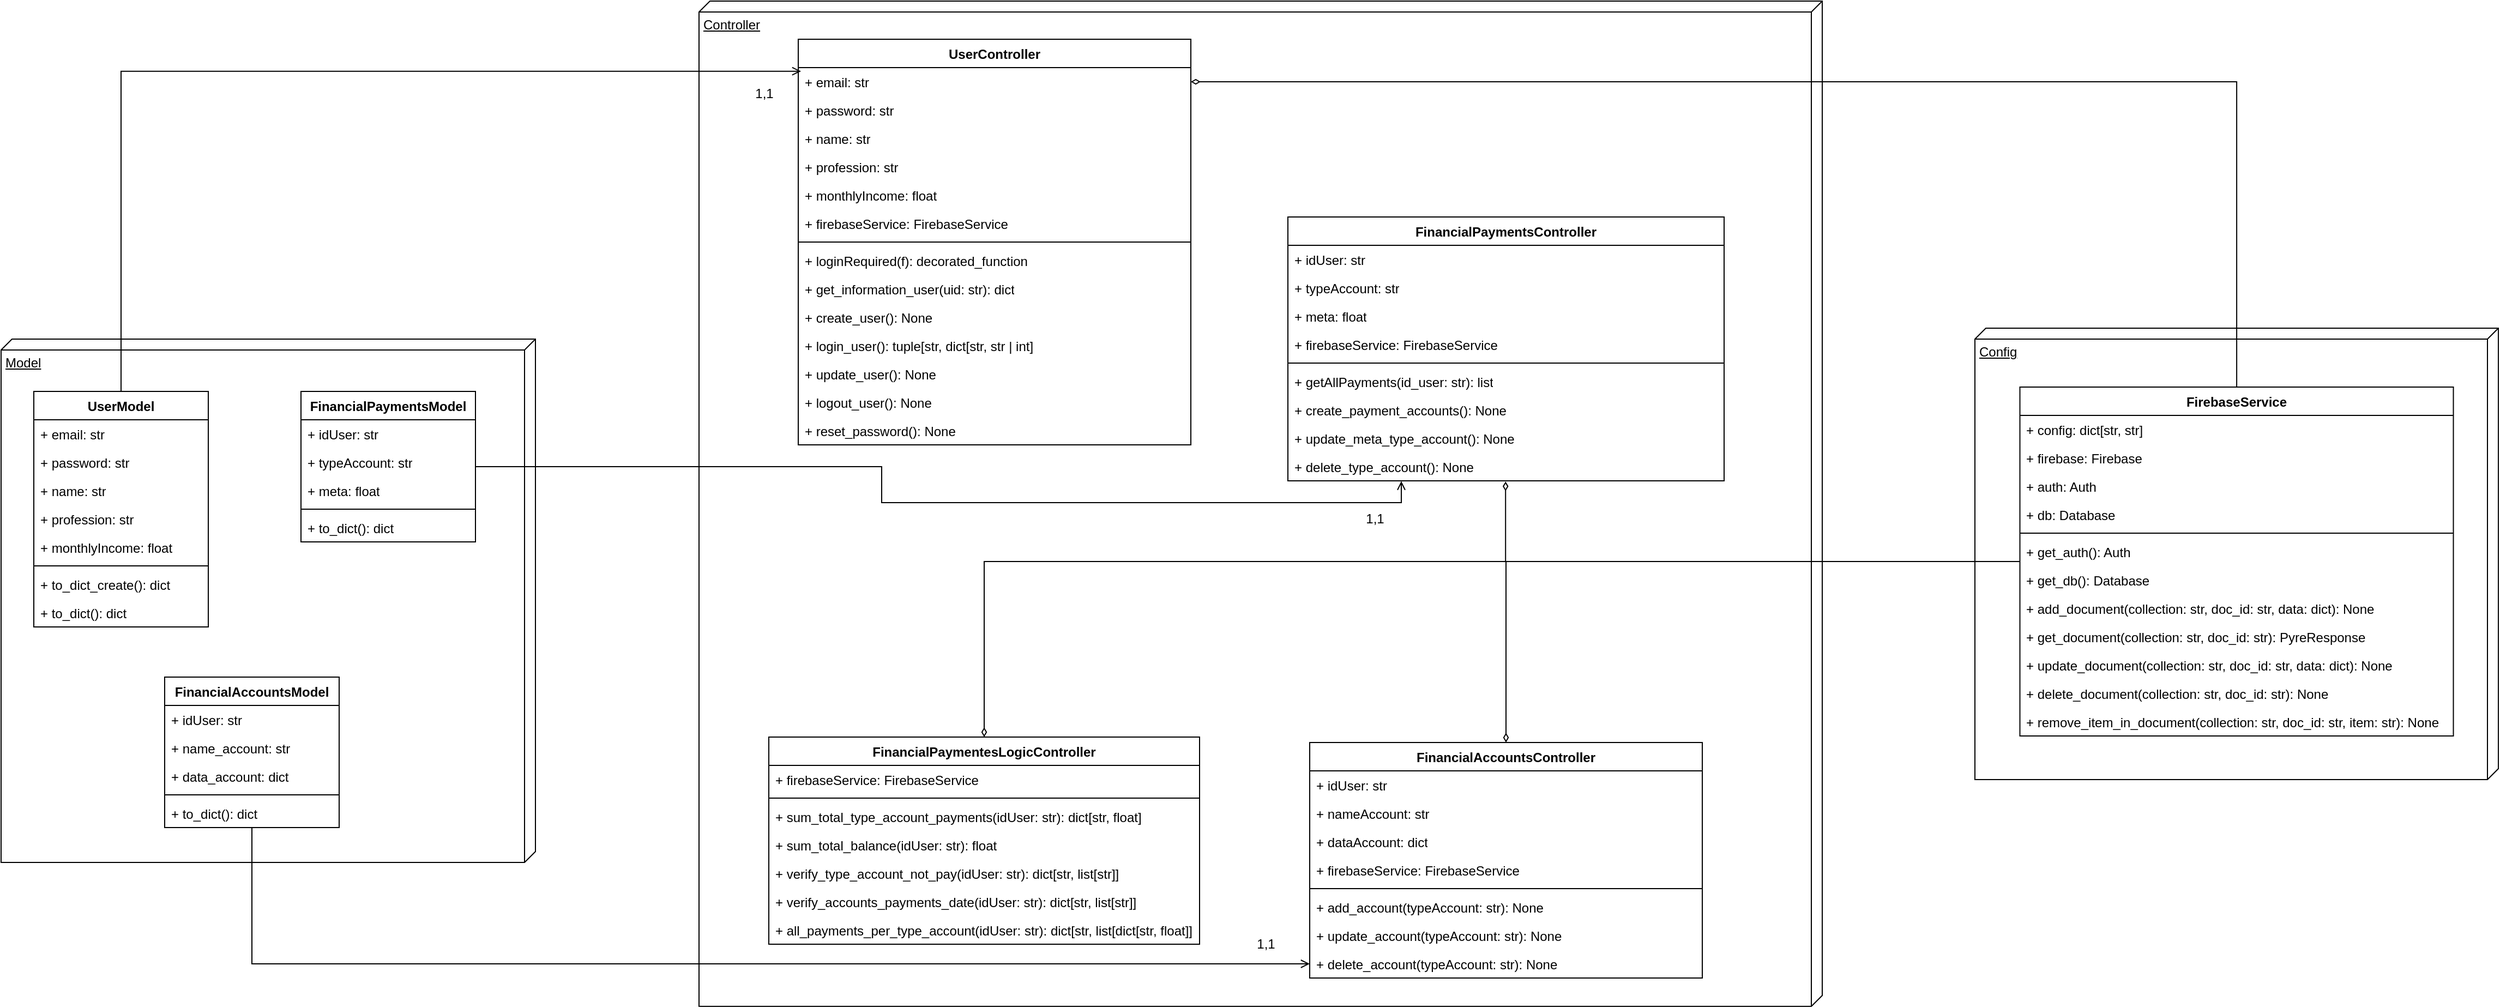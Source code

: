 <mxfile version="24.7.17">
  <diagram name="Page-1" id="G9oKpywROup8E18xyZtT">
    <mxGraphModel dx="1434" dy="844" grid="1" gridSize="10" guides="1" tooltips="1" connect="1" arrows="1" fold="1" page="1" pageScale="1" pageWidth="850" pageHeight="1100" math="0" shadow="0">
      <root>
        <mxCell id="0" />
        <mxCell id="1" parent="0" />
        <mxCell id="BkuPUITBIhkEGpFQvbkD-9" value="Model" style="verticalAlign=top;align=left;spacingTop=8;spacingLeft=2;spacingRight=12;shape=cube;size=10;direction=south;fontStyle=4;html=1;whiteSpace=wrap;" vertex="1" parent="1">
          <mxGeometry x="210" y="460" width="490" height="480" as="geometry" />
        </mxCell>
        <mxCell id="BkuPUITBIhkEGpFQvbkD-10" value="UserModel" style="swimlane;fontStyle=1;align=center;verticalAlign=top;childLayout=stackLayout;horizontal=1;startSize=26;horizontalStack=0;resizeParent=1;resizeParentMax=0;resizeLast=0;collapsible=1;marginBottom=0;whiteSpace=wrap;html=1;" vertex="1" parent="1">
          <mxGeometry x="240" y="508" width="160" height="216" as="geometry" />
        </mxCell>
        <mxCell id="BkuPUITBIhkEGpFQvbkD-11" value="+ email: str" style="text;strokeColor=none;fillColor=none;align=left;verticalAlign=top;spacingLeft=4;spacingRight=4;overflow=hidden;rotatable=0;points=[[0,0.5],[1,0.5]];portConstraint=eastwest;whiteSpace=wrap;html=1;" vertex="1" parent="BkuPUITBIhkEGpFQvbkD-10">
          <mxGeometry y="26" width="160" height="26" as="geometry" />
        </mxCell>
        <mxCell id="BkuPUITBIhkEGpFQvbkD-48" value="+ password: str" style="text;strokeColor=none;fillColor=none;align=left;verticalAlign=top;spacingLeft=4;spacingRight=4;overflow=hidden;rotatable=0;points=[[0,0.5],[1,0.5]];portConstraint=eastwest;whiteSpace=wrap;html=1;" vertex="1" parent="BkuPUITBIhkEGpFQvbkD-10">
          <mxGeometry y="52" width="160" height="26" as="geometry" />
        </mxCell>
        <mxCell id="BkuPUITBIhkEGpFQvbkD-49" value="+ name: str" style="text;strokeColor=none;fillColor=none;align=left;verticalAlign=top;spacingLeft=4;spacingRight=4;overflow=hidden;rotatable=0;points=[[0,0.5],[1,0.5]];portConstraint=eastwest;whiteSpace=wrap;html=1;" vertex="1" parent="BkuPUITBIhkEGpFQvbkD-10">
          <mxGeometry y="78" width="160" height="26" as="geometry" />
        </mxCell>
        <mxCell id="BkuPUITBIhkEGpFQvbkD-50" value="+ profession: str" style="text;strokeColor=none;fillColor=none;align=left;verticalAlign=top;spacingLeft=4;spacingRight=4;overflow=hidden;rotatable=0;points=[[0,0.5],[1,0.5]];portConstraint=eastwest;whiteSpace=wrap;html=1;" vertex="1" parent="BkuPUITBIhkEGpFQvbkD-10">
          <mxGeometry y="104" width="160" height="26" as="geometry" />
        </mxCell>
        <mxCell id="BkuPUITBIhkEGpFQvbkD-52" value="+ monthlyIncome: float" style="text;strokeColor=none;fillColor=none;align=left;verticalAlign=top;spacingLeft=4;spacingRight=4;overflow=hidden;rotatable=0;points=[[0,0.5],[1,0.5]];portConstraint=eastwest;whiteSpace=wrap;html=1;" vertex="1" parent="BkuPUITBIhkEGpFQvbkD-10">
          <mxGeometry y="130" width="160" height="26" as="geometry" />
        </mxCell>
        <mxCell id="BkuPUITBIhkEGpFQvbkD-12" value="" style="line;strokeWidth=1;fillColor=none;align=left;verticalAlign=middle;spacingTop=-1;spacingLeft=3;spacingRight=3;rotatable=0;labelPosition=right;points=[];portConstraint=eastwest;strokeColor=inherit;" vertex="1" parent="BkuPUITBIhkEGpFQvbkD-10">
          <mxGeometry y="156" width="160" height="8" as="geometry" />
        </mxCell>
        <mxCell id="BkuPUITBIhkEGpFQvbkD-13" value="+ to_dict_create(): dict" style="text;strokeColor=none;fillColor=none;align=left;verticalAlign=top;spacingLeft=4;spacingRight=4;overflow=hidden;rotatable=0;points=[[0,0.5],[1,0.5]];portConstraint=eastwest;whiteSpace=wrap;html=1;" vertex="1" parent="BkuPUITBIhkEGpFQvbkD-10">
          <mxGeometry y="164" width="160" height="26" as="geometry" />
        </mxCell>
        <mxCell id="BkuPUITBIhkEGpFQvbkD-54" value="+ to_dict(): dict" style="text;strokeColor=none;fillColor=none;align=left;verticalAlign=top;spacingLeft=4;spacingRight=4;overflow=hidden;rotatable=0;points=[[0,0.5],[1,0.5]];portConstraint=eastwest;whiteSpace=wrap;html=1;" vertex="1" parent="BkuPUITBIhkEGpFQvbkD-10">
          <mxGeometry y="190" width="160" height="26" as="geometry" />
        </mxCell>
        <mxCell id="BkuPUITBIhkEGpFQvbkD-14" value="FinancialPaymentsModel" style="swimlane;fontStyle=1;align=center;verticalAlign=top;childLayout=stackLayout;horizontal=1;startSize=26;horizontalStack=0;resizeParent=1;resizeParentMax=0;resizeLast=0;collapsible=1;marginBottom=0;whiteSpace=wrap;html=1;" vertex="1" parent="1">
          <mxGeometry x="485" y="508" width="160" height="138" as="geometry" />
        </mxCell>
        <mxCell id="BkuPUITBIhkEGpFQvbkD-15" value="+ idUser: str" style="text;strokeColor=none;fillColor=none;align=left;verticalAlign=top;spacingLeft=4;spacingRight=4;overflow=hidden;rotatable=0;points=[[0,0.5],[1,0.5]];portConstraint=eastwest;whiteSpace=wrap;html=1;" vertex="1" parent="BkuPUITBIhkEGpFQvbkD-14">
          <mxGeometry y="26" width="160" height="26" as="geometry" />
        </mxCell>
        <mxCell id="BkuPUITBIhkEGpFQvbkD-55" value="+ typeAccount: str" style="text;strokeColor=none;fillColor=none;align=left;verticalAlign=top;spacingLeft=4;spacingRight=4;overflow=hidden;rotatable=0;points=[[0,0.5],[1,0.5]];portConstraint=eastwest;whiteSpace=wrap;html=1;" vertex="1" parent="BkuPUITBIhkEGpFQvbkD-14">
          <mxGeometry y="52" width="160" height="26" as="geometry" />
        </mxCell>
        <mxCell id="BkuPUITBIhkEGpFQvbkD-56" value="+ meta: float" style="text;strokeColor=none;fillColor=none;align=left;verticalAlign=top;spacingLeft=4;spacingRight=4;overflow=hidden;rotatable=0;points=[[0,0.5],[1,0.5]];portConstraint=eastwest;whiteSpace=wrap;html=1;" vertex="1" parent="BkuPUITBIhkEGpFQvbkD-14">
          <mxGeometry y="78" width="160" height="26" as="geometry" />
        </mxCell>
        <mxCell id="BkuPUITBIhkEGpFQvbkD-16" value="" style="line;strokeWidth=1;fillColor=none;align=left;verticalAlign=middle;spacingTop=-1;spacingLeft=3;spacingRight=3;rotatable=0;labelPosition=right;points=[];portConstraint=eastwest;strokeColor=inherit;" vertex="1" parent="BkuPUITBIhkEGpFQvbkD-14">
          <mxGeometry y="104" width="160" height="8" as="geometry" />
        </mxCell>
        <mxCell id="BkuPUITBIhkEGpFQvbkD-17" value="+ to_dict(): dict" style="text;strokeColor=none;fillColor=none;align=left;verticalAlign=top;spacingLeft=4;spacingRight=4;overflow=hidden;rotatable=0;points=[[0,0.5],[1,0.5]];portConstraint=eastwest;whiteSpace=wrap;html=1;" vertex="1" parent="BkuPUITBIhkEGpFQvbkD-14">
          <mxGeometry y="112" width="160" height="26" as="geometry" />
        </mxCell>
        <mxCell id="BkuPUITBIhkEGpFQvbkD-18" value="FinancialAccountsModel" style="swimlane;fontStyle=1;align=center;verticalAlign=top;childLayout=stackLayout;horizontal=1;startSize=26;horizontalStack=0;resizeParent=1;resizeParentMax=0;resizeLast=0;collapsible=1;marginBottom=0;whiteSpace=wrap;html=1;" vertex="1" parent="1">
          <mxGeometry x="360" y="770" width="160" height="138" as="geometry" />
        </mxCell>
        <mxCell id="BkuPUITBIhkEGpFQvbkD-19" value="+ idUser: str" style="text;strokeColor=none;fillColor=none;align=left;verticalAlign=top;spacingLeft=4;spacingRight=4;overflow=hidden;rotatable=0;points=[[0,0.5],[1,0.5]];portConstraint=eastwest;whiteSpace=wrap;html=1;" vertex="1" parent="BkuPUITBIhkEGpFQvbkD-18">
          <mxGeometry y="26" width="160" height="26" as="geometry" />
        </mxCell>
        <mxCell id="BkuPUITBIhkEGpFQvbkD-57" value="+ name_account: str" style="text;strokeColor=none;fillColor=none;align=left;verticalAlign=top;spacingLeft=4;spacingRight=4;overflow=hidden;rotatable=0;points=[[0,0.5],[1,0.5]];portConstraint=eastwest;whiteSpace=wrap;html=1;" vertex="1" parent="BkuPUITBIhkEGpFQvbkD-18">
          <mxGeometry y="52" width="160" height="26" as="geometry" />
        </mxCell>
        <mxCell id="BkuPUITBIhkEGpFQvbkD-58" value="+ data_account: dict" style="text;strokeColor=none;fillColor=none;align=left;verticalAlign=top;spacingLeft=4;spacingRight=4;overflow=hidden;rotatable=0;points=[[0,0.5],[1,0.5]];portConstraint=eastwest;whiteSpace=wrap;html=1;" vertex="1" parent="BkuPUITBIhkEGpFQvbkD-18">
          <mxGeometry y="78" width="160" height="26" as="geometry" />
        </mxCell>
        <mxCell id="BkuPUITBIhkEGpFQvbkD-20" value="" style="line;strokeWidth=1;fillColor=none;align=left;verticalAlign=middle;spacingTop=-1;spacingLeft=3;spacingRight=3;rotatable=0;labelPosition=right;points=[];portConstraint=eastwest;strokeColor=inherit;" vertex="1" parent="BkuPUITBIhkEGpFQvbkD-18">
          <mxGeometry y="104" width="160" height="8" as="geometry" />
        </mxCell>
        <mxCell id="BkuPUITBIhkEGpFQvbkD-21" value="+ to_dict(): dict" style="text;strokeColor=none;fillColor=none;align=left;verticalAlign=top;spacingLeft=4;spacingRight=4;overflow=hidden;rotatable=0;points=[[0,0.5],[1,0.5]];portConstraint=eastwest;whiteSpace=wrap;html=1;" vertex="1" parent="BkuPUITBIhkEGpFQvbkD-18">
          <mxGeometry y="112" width="160" height="26" as="geometry" />
        </mxCell>
        <mxCell id="BkuPUITBIhkEGpFQvbkD-26" value="Config" style="verticalAlign=top;align=left;spacingTop=8;spacingLeft=2;spacingRight=12;shape=cube;size=10;direction=south;fontStyle=4;html=1;whiteSpace=wrap;" vertex="1" parent="1">
          <mxGeometry x="2020" y="450" width="480" height="414" as="geometry" />
        </mxCell>
        <mxCell id="BkuPUITBIhkEGpFQvbkD-27" value="FirebaseService" style="swimlane;fontStyle=1;align=center;verticalAlign=top;childLayout=stackLayout;horizontal=1;startSize=26;horizontalStack=0;resizeParent=1;resizeParentMax=0;resizeLast=0;collapsible=1;marginBottom=0;whiteSpace=wrap;html=1;" vertex="1" parent="1">
          <mxGeometry x="2061.25" y="504" width="397.5" height="320" as="geometry" />
        </mxCell>
        <mxCell id="BkuPUITBIhkEGpFQvbkD-28" value="+ config: dict[str, str]" style="text;strokeColor=none;fillColor=none;align=left;verticalAlign=top;spacingLeft=4;spacingRight=4;overflow=hidden;rotatable=0;points=[[0,0.5],[1,0.5]];portConstraint=eastwest;whiteSpace=wrap;html=1;" vertex="1" parent="BkuPUITBIhkEGpFQvbkD-27">
          <mxGeometry y="26" width="397.5" height="26" as="geometry" />
        </mxCell>
        <mxCell id="BkuPUITBIhkEGpFQvbkD-60" value="+ firebase: Firebase" style="text;strokeColor=none;fillColor=none;align=left;verticalAlign=top;spacingLeft=4;spacingRight=4;overflow=hidden;rotatable=0;points=[[0,0.5],[1,0.5]];portConstraint=eastwest;whiteSpace=wrap;html=1;" vertex="1" parent="BkuPUITBIhkEGpFQvbkD-27">
          <mxGeometry y="52" width="397.5" height="26" as="geometry" />
        </mxCell>
        <mxCell id="BkuPUITBIhkEGpFQvbkD-59" value="+ auth: Auth" style="text;strokeColor=none;fillColor=none;align=left;verticalAlign=top;spacingLeft=4;spacingRight=4;overflow=hidden;rotatable=0;points=[[0,0.5],[1,0.5]];portConstraint=eastwest;whiteSpace=wrap;html=1;" vertex="1" parent="BkuPUITBIhkEGpFQvbkD-27">
          <mxGeometry y="78" width="397.5" height="26" as="geometry" />
        </mxCell>
        <mxCell id="BkuPUITBIhkEGpFQvbkD-61" value="+ db: Database" style="text;strokeColor=none;fillColor=none;align=left;verticalAlign=top;spacingLeft=4;spacingRight=4;overflow=hidden;rotatable=0;points=[[0,0.5],[1,0.5]];portConstraint=eastwest;whiteSpace=wrap;html=1;" vertex="1" parent="BkuPUITBIhkEGpFQvbkD-27">
          <mxGeometry y="104" width="397.5" height="26" as="geometry" />
        </mxCell>
        <mxCell id="BkuPUITBIhkEGpFQvbkD-29" value="" style="line;strokeWidth=1;fillColor=none;align=left;verticalAlign=middle;spacingTop=-1;spacingLeft=3;spacingRight=3;rotatable=0;labelPosition=right;points=[];portConstraint=eastwest;strokeColor=inherit;" vertex="1" parent="BkuPUITBIhkEGpFQvbkD-27">
          <mxGeometry y="130" width="397.5" height="8" as="geometry" />
        </mxCell>
        <mxCell id="BkuPUITBIhkEGpFQvbkD-30" value="+ get_auth(): Auth" style="text;strokeColor=none;fillColor=none;align=left;verticalAlign=top;spacingLeft=4;spacingRight=4;overflow=hidden;rotatable=0;points=[[0,0.5],[1,0.5]];portConstraint=eastwest;whiteSpace=wrap;html=1;" vertex="1" parent="BkuPUITBIhkEGpFQvbkD-27">
          <mxGeometry y="138" width="397.5" height="26" as="geometry" />
        </mxCell>
        <mxCell id="BkuPUITBIhkEGpFQvbkD-62" value="+ get_db(): Database" style="text;strokeColor=none;fillColor=none;align=left;verticalAlign=top;spacingLeft=4;spacingRight=4;overflow=hidden;rotatable=0;points=[[0,0.5],[1,0.5]];portConstraint=eastwest;whiteSpace=wrap;html=1;" vertex="1" parent="BkuPUITBIhkEGpFQvbkD-27">
          <mxGeometry y="164" width="397.5" height="26" as="geometry" />
        </mxCell>
        <mxCell id="BkuPUITBIhkEGpFQvbkD-63" value="+ add_document(collection: str, doc_id: str, data: dict): None" style="text;strokeColor=none;fillColor=none;align=left;verticalAlign=top;spacingLeft=4;spacingRight=4;overflow=hidden;rotatable=0;points=[[0,0.5],[1,0.5]];portConstraint=eastwest;whiteSpace=wrap;html=1;" vertex="1" parent="BkuPUITBIhkEGpFQvbkD-27">
          <mxGeometry y="190" width="397.5" height="26" as="geometry" />
        </mxCell>
        <mxCell id="BkuPUITBIhkEGpFQvbkD-64" value="+ get_document(collection: str, doc_id: str): PyreResponse" style="text;strokeColor=none;fillColor=none;align=left;verticalAlign=top;spacingLeft=4;spacingRight=4;overflow=hidden;rotatable=0;points=[[0,0.5],[1,0.5]];portConstraint=eastwest;whiteSpace=wrap;html=1;" vertex="1" parent="BkuPUITBIhkEGpFQvbkD-27">
          <mxGeometry y="216" width="397.5" height="26" as="geometry" />
        </mxCell>
        <mxCell id="BkuPUITBIhkEGpFQvbkD-65" value="+ update_document(collection: str, doc_id: str, data: dict): None" style="text;strokeColor=none;fillColor=none;align=left;verticalAlign=top;spacingLeft=4;spacingRight=4;overflow=hidden;rotatable=0;points=[[0,0.5],[1,0.5]];portConstraint=eastwest;whiteSpace=wrap;html=1;" vertex="1" parent="BkuPUITBIhkEGpFQvbkD-27">
          <mxGeometry y="242" width="397.5" height="26" as="geometry" />
        </mxCell>
        <mxCell id="BkuPUITBIhkEGpFQvbkD-66" value="+ delete_document(collection: str, doc_id: str): None" style="text;strokeColor=none;fillColor=none;align=left;verticalAlign=top;spacingLeft=4;spacingRight=4;overflow=hidden;rotatable=0;points=[[0,0.5],[1,0.5]];portConstraint=eastwest;whiteSpace=wrap;html=1;" vertex="1" parent="BkuPUITBIhkEGpFQvbkD-27">
          <mxGeometry y="268" width="397.5" height="26" as="geometry" />
        </mxCell>
        <mxCell id="BkuPUITBIhkEGpFQvbkD-67" value="+ remove_item_in_document(collection: str, doc_id: str, item: str): None" style="text;strokeColor=none;fillColor=none;align=left;verticalAlign=top;spacingLeft=4;spacingRight=4;overflow=hidden;rotatable=0;points=[[0,0.5],[1,0.5]];portConstraint=eastwest;whiteSpace=wrap;html=1;" vertex="1" parent="BkuPUITBIhkEGpFQvbkD-27">
          <mxGeometry y="294" width="397.5" height="26" as="geometry" />
        </mxCell>
        <mxCell id="BkuPUITBIhkEGpFQvbkD-31" value="Controller" style="verticalAlign=top;align=left;spacingTop=8;spacingLeft=2;spacingRight=12;shape=cube;size=10;direction=south;fontStyle=4;html=1;whiteSpace=wrap;" vertex="1" parent="1">
          <mxGeometry x="850" y="150" width="1030" height="922" as="geometry" />
        </mxCell>
        <mxCell id="BkuPUITBIhkEGpFQvbkD-32" value="FinancialAccountsController" style="swimlane;fontStyle=1;align=center;verticalAlign=top;childLayout=stackLayout;horizontal=1;startSize=26;horizontalStack=0;resizeParent=1;resizeParentMax=0;resizeLast=0;collapsible=1;marginBottom=0;whiteSpace=wrap;html=1;" vertex="1" parent="1">
          <mxGeometry x="1410" y="830" width="360" height="216" as="geometry" />
        </mxCell>
        <mxCell id="BkuPUITBIhkEGpFQvbkD-33" value="+ idUser: str" style="text;strokeColor=none;fillColor=none;align=left;verticalAlign=top;spacingLeft=4;spacingRight=4;overflow=hidden;rotatable=0;points=[[0,0.5],[1,0.5]];portConstraint=eastwest;whiteSpace=wrap;html=1;" vertex="1" parent="BkuPUITBIhkEGpFQvbkD-32">
          <mxGeometry y="26" width="360" height="26" as="geometry" />
        </mxCell>
        <mxCell id="BkuPUITBIhkEGpFQvbkD-84" value="+ nameAccount: str" style="text;strokeColor=none;fillColor=none;align=left;verticalAlign=top;spacingLeft=4;spacingRight=4;overflow=hidden;rotatable=0;points=[[0,0.5],[1,0.5]];portConstraint=eastwest;whiteSpace=wrap;html=1;" vertex="1" parent="BkuPUITBIhkEGpFQvbkD-32">
          <mxGeometry y="52" width="360" height="26" as="geometry" />
        </mxCell>
        <mxCell id="BkuPUITBIhkEGpFQvbkD-83" value="+ dataAccount: dict" style="text;strokeColor=none;fillColor=none;align=left;verticalAlign=top;spacingLeft=4;spacingRight=4;overflow=hidden;rotatable=0;points=[[0,0.5],[1,0.5]];portConstraint=eastwest;whiteSpace=wrap;html=1;" vertex="1" parent="BkuPUITBIhkEGpFQvbkD-32">
          <mxGeometry y="78" width="360" height="26" as="geometry" />
        </mxCell>
        <mxCell id="BkuPUITBIhkEGpFQvbkD-87" value="+ firebaseService: FirebaseService" style="text;strokeColor=none;fillColor=none;align=left;verticalAlign=top;spacingLeft=4;spacingRight=4;overflow=hidden;rotatable=0;points=[[0,0.5],[1,0.5]];portConstraint=eastwest;whiteSpace=wrap;html=1;" vertex="1" parent="BkuPUITBIhkEGpFQvbkD-32">
          <mxGeometry y="104" width="360" height="26" as="geometry" />
        </mxCell>
        <mxCell id="BkuPUITBIhkEGpFQvbkD-34" value="" style="line;strokeWidth=1;fillColor=none;align=left;verticalAlign=middle;spacingTop=-1;spacingLeft=3;spacingRight=3;rotatable=0;labelPosition=right;points=[];portConstraint=eastwest;strokeColor=inherit;" vertex="1" parent="BkuPUITBIhkEGpFQvbkD-32">
          <mxGeometry y="130" width="360" height="8" as="geometry" />
        </mxCell>
        <mxCell id="BkuPUITBIhkEGpFQvbkD-35" value="+ add_account(typeAccount: str): None" style="text;strokeColor=none;fillColor=none;align=left;verticalAlign=top;spacingLeft=4;spacingRight=4;overflow=hidden;rotatable=0;points=[[0,0.5],[1,0.5]];portConstraint=eastwest;whiteSpace=wrap;html=1;" vertex="1" parent="BkuPUITBIhkEGpFQvbkD-32">
          <mxGeometry y="138" width="360" height="26" as="geometry" />
        </mxCell>
        <mxCell id="BkuPUITBIhkEGpFQvbkD-85" value="+ update_account(typeAccount: str): None" style="text;strokeColor=none;fillColor=none;align=left;verticalAlign=top;spacingLeft=4;spacingRight=4;overflow=hidden;rotatable=0;points=[[0,0.5],[1,0.5]];portConstraint=eastwest;whiteSpace=wrap;html=1;" vertex="1" parent="BkuPUITBIhkEGpFQvbkD-32">
          <mxGeometry y="164" width="360" height="26" as="geometry" />
        </mxCell>
        <mxCell id="BkuPUITBIhkEGpFQvbkD-86" value="+ delete_account(typeAccount: str): None" style="text;strokeColor=none;fillColor=none;align=left;verticalAlign=top;spacingLeft=4;spacingRight=4;overflow=hidden;rotatable=0;points=[[0,0.5],[1,0.5]];portConstraint=eastwest;whiteSpace=wrap;html=1;" vertex="1" parent="BkuPUITBIhkEGpFQvbkD-32">
          <mxGeometry y="190" width="360" height="26" as="geometry" />
        </mxCell>
        <mxCell id="BkuPUITBIhkEGpFQvbkD-36" value="UserController" style="swimlane;fontStyle=1;align=center;verticalAlign=top;childLayout=stackLayout;horizontal=1;startSize=26;horizontalStack=0;resizeParent=1;resizeParentMax=0;resizeLast=0;collapsible=1;marginBottom=0;whiteSpace=wrap;html=1;" vertex="1" parent="1">
          <mxGeometry x="941" y="185" width="360" height="372" as="geometry" />
        </mxCell>
        <mxCell id="BkuPUITBIhkEGpFQvbkD-37" value="+ email: str" style="text;strokeColor=none;fillColor=none;align=left;verticalAlign=top;spacingLeft=4;spacingRight=4;overflow=hidden;rotatable=0;points=[[0,0.5],[1,0.5]];portConstraint=eastwest;whiteSpace=wrap;html=1;" vertex="1" parent="BkuPUITBIhkEGpFQvbkD-36">
          <mxGeometry y="26" width="360" height="26" as="geometry" />
        </mxCell>
        <mxCell id="BkuPUITBIhkEGpFQvbkD-68" value="+ password: str" style="text;strokeColor=none;fillColor=none;align=left;verticalAlign=top;spacingLeft=4;spacingRight=4;overflow=hidden;rotatable=0;points=[[0,0.5],[1,0.5]];portConstraint=eastwest;whiteSpace=wrap;html=1;" vertex="1" parent="BkuPUITBIhkEGpFQvbkD-36">
          <mxGeometry y="52" width="360" height="26" as="geometry" />
        </mxCell>
        <mxCell id="BkuPUITBIhkEGpFQvbkD-69" value="+ name: str" style="text;strokeColor=none;fillColor=none;align=left;verticalAlign=top;spacingLeft=4;spacingRight=4;overflow=hidden;rotatable=0;points=[[0,0.5],[1,0.5]];portConstraint=eastwest;whiteSpace=wrap;html=1;" vertex="1" parent="BkuPUITBIhkEGpFQvbkD-36">
          <mxGeometry y="78" width="360" height="26" as="geometry" />
        </mxCell>
        <mxCell id="BkuPUITBIhkEGpFQvbkD-70" value="+ profession: str" style="text;strokeColor=none;fillColor=none;align=left;verticalAlign=top;spacingLeft=4;spacingRight=4;overflow=hidden;rotatable=0;points=[[0,0.5],[1,0.5]];portConstraint=eastwest;whiteSpace=wrap;html=1;" vertex="1" parent="BkuPUITBIhkEGpFQvbkD-36">
          <mxGeometry y="104" width="360" height="26" as="geometry" />
        </mxCell>
        <mxCell id="BkuPUITBIhkEGpFQvbkD-71" value="+ monthlyIncome: float" style="text;strokeColor=none;fillColor=none;align=left;verticalAlign=top;spacingLeft=4;spacingRight=4;overflow=hidden;rotatable=0;points=[[0,0.5],[1,0.5]];portConstraint=eastwest;whiteSpace=wrap;html=1;" vertex="1" parent="BkuPUITBIhkEGpFQvbkD-36">
          <mxGeometry y="130" width="360" height="26" as="geometry" />
        </mxCell>
        <mxCell id="BkuPUITBIhkEGpFQvbkD-88" value="+ firebaseService: FirebaseService" style="text;strokeColor=none;fillColor=none;align=left;verticalAlign=top;spacingLeft=4;spacingRight=4;overflow=hidden;rotatable=0;points=[[0,0.5],[1,0.5]];portConstraint=eastwest;whiteSpace=wrap;html=1;" vertex="1" parent="BkuPUITBIhkEGpFQvbkD-36">
          <mxGeometry y="156" width="360" height="26" as="geometry" />
        </mxCell>
        <mxCell id="BkuPUITBIhkEGpFQvbkD-38" value="" style="line;strokeWidth=1;fillColor=none;align=left;verticalAlign=middle;spacingTop=-1;spacingLeft=3;spacingRight=3;rotatable=0;labelPosition=right;points=[];portConstraint=eastwest;strokeColor=inherit;" vertex="1" parent="BkuPUITBIhkEGpFQvbkD-36">
          <mxGeometry y="182" width="360" height="8" as="geometry" />
        </mxCell>
        <mxCell id="BkuPUITBIhkEGpFQvbkD-39" value="+ loginRequired(f): decorated_function" style="text;strokeColor=none;fillColor=none;align=left;verticalAlign=top;spacingLeft=4;spacingRight=4;overflow=hidden;rotatable=0;points=[[0,0.5],[1,0.5]];portConstraint=eastwest;whiteSpace=wrap;html=1;" vertex="1" parent="BkuPUITBIhkEGpFQvbkD-36">
          <mxGeometry y="190" width="360" height="26" as="geometry" />
        </mxCell>
        <mxCell id="BkuPUITBIhkEGpFQvbkD-72" value="+ get_information_user(uid: str): dict" style="text;strokeColor=none;fillColor=none;align=left;verticalAlign=top;spacingLeft=4;spacingRight=4;overflow=hidden;rotatable=0;points=[[0,0.5],[1,0.5]];portConstraint=eastwest;whiteSpace=wrap;html=1;" vertex="1" parent="BkuPUITBIhkEGpFQvbkD-36">
          <mxGeometry y="216" width="360" height="26" as="geometry" />
        </mxCell>
        <mxCell id="BkuPUITBIhkEGpFQvbkD-73" value="+ create_user(): None" style="text;strokeColor=none;fillColor=none;align=left;verticalAlign=top;spacingLeft=4;spacingRight=4;overflow=hidden;rotatable=0;points=[[0,0.5],[1,0.5]];portConstraint=eastwest;whiteSpace=wrap;html=1;" vertex="1" parent="BkuPUITBIhkEGpFQvbkD-36">
          <mxGeometry y="242" width="360" height="26" as="geometry" />
        </mxCell>
        <mxCell id="BkuPUITBIhkEGpFQvbkD-74" value="+ login_user(): tuple[str, dict[str, str | int]" style="text;strokeColor=none;fillColor=none;align=left;verticalAlign=top;spacingLeft=4;spacingRight=4;overflow=hidden;rotatable=0;points=[[0,0.5],[1,0.5]];portConstraint=eastwest;whiteSpace=wrap;html=1;" vertex="1" parent="BkuPUITBIhkEGpFQvbkD-36">
          <mxGeometry y="268" width="360" height="26" as="geometry" />
        </mxCell>
        <mxCell id="BkuPUITBIhkEGpFQvbkD-75" value="+ update_user(): None" style="text;strokeColor=none;fillColor=none;align=left;verticalAlign=top;spacingLeft=4;spacingRight=4;overflow=hidden;rotatable=0;points=[[0,0.5],[1,0.5]];portConstraint=eastwest;whiteSpace=wrap;html=1;" vertex="1" parent="BkuPUITBIhkEGpFQvbkD-36">
          <mxGeometry y="294" width="360" height="26" as="geometry" />
        </mxCell>
        <mxCell id="BkuPUITBIhkEGpFQvbkD-76" value="+ logout_user(): None" style="text;strokeColor=none;fillColor=none;align=left;verticalAlign=top;spacingLeft=4;spacingRight=4;overflow=hidden;rotatable=0;points=[[0,0.5],[1,0.5]];portConstraint=eastwest;whiteSpace=wrap;html=1;" vertex="1" parent="BkuPUITBIhkEGpFQvbkD-36">
          <mxGeometry y="320" width="360" height="26" as="geometry" />
        </mxCell>
        <mxCell id="BkuPUITBIhkEGpFQvbkD-77" value="+ reset_password(): None" style="text;strokeColor=none;fillColor=none;align=left;verticalAlign=top;spacingLeft=4;spacingRight=4;overflow=hidden;rotatable=0;points=[[0,0.5],[1,0.5]];portConstraint=eastwest;whiteSpace=wrap;html=1;" vertex="1" parent="BkuPUITBIhkEGpFQvbkD-36">
          <mxGeometry y="346" width="360" height="26" as="geometry" />
        </mxCell>
        <mxCell id="BkuPUITBIhkEGpFQvbkD-40" value="FinancialPaymentsController" style="swimlane;fontStyle=1;align=center;verticalAlign=top;childLayout=stackLayout;horizontal=1;startSize=26;horizontalStack=0;resizeParent=1;resizeParentMax=0;resizeLast=0;collapsible=1;marginBottom=0;whiteSpace=wrap;html=1;" vertex="1" parent="1">
          <mxGeometry x="1390" y="348" width="400" height="242" as="geometry" />
        </mxCell>
        <mxCell id="BkuPUITBIhkEGpFQvbkD-78" value="+ idUser: str" style="text;strokeColor=none;fillColor=none;align=left;verticalAlign=top;spacingLeft=4;spacingRight=4;overflow=hidden;rotatable=0;points=[[0,0.5],[1,0.5]];portConstraint=eastwest;whiteSpace=wrap;html=1;" vertex="1" parent="BkuPUITBIhkEGpFQvbkD-40">
          <mxGeometry y="26" width="400" height="26" as="geometry" />
        </mxCell>
        <mxCell id="BkuPUITBIhkEGpFQvbkD-41" value="+ typeAccount: str" style="text;strokeColor=none;fillColor=none;align=left;verticalAlign=top;spacingLeft=4;spacingRight=4;overflow=hidden;rotatable=0;points=[[0,0.5],[1,0.5]];portConstraint=eastwest;whiteSpace=wrap;html=1;" vertex="1" parent="BkuPUITBIhkEGpFQvbkD-40">
          <mxGeometry y="52" width="400" height="26" as="geometry" />
        </mxCell>
        <mxCell id="BkuPUITBIhkEGpFQvbkD-79" value="+ meta: float" style="text;strokeColor=none;fillColor=none;align=left;verticalAlign=top;spacingLeft=4;spacingRight=4;overflow=hidden;rotatable=0;points=[[0,0.5],[1,0.5]];portConstraint=eastwest;whiteSpace=wrap;html=1;" vertex="1" parent="BkuPUITBIhkEGpFQvbkD-40">
          <mxGeometry y="78" width="400" height="26" as="geometry" />
        </mxCell>
        <mxCell id="BkuPUITBIhkEGpFQvbkD-89" value="+ firebaseService: FirebaseService" style="text;strokeColor=none;fillColor=none;align=left;verticalAlign=top;spacingLeft=4;spacingRight=4;overflow=hidden;rotatable=0;points=[[0,0.5],[1,0.5]];portConstraint=eastwest;whiteSpace=wrap;html=1;" vertex="1" parent="BkuPUITBIhkEGpFQvbkD-40">
          <mxGeometry y="104" width="400" height="26" as="geometry" />
        </mxCell>
        <mxCell id="BkuPUITBIhkEGpFQvbkD-42" value="" style="line;strokeWidth=1;fillColor=none;align=left;verticalAlign=middle;spacingTop=-1;spacingLeft=3;spacingRight=3;rotatable=0;labelPosition=right;points=[];portConstraint=eastwest;strokeColor=inherit;" vertex="1" parent="BkuPUITBIhkEGpFQvbkD-40">
          <mxGeometry y="130" width="400" height="8" as="geometry" />
        </mxCell>
        <mxCell id="BkuPUITBIhkEGpFQvbkD-43" value="+ getAllPayments(id_user: str): list" style="text;strokeColor=none;fillColor=none;align=left;verticalAlign=top;spacingLeft=4;spacingRight=4;overflow=hidden;rotatable=0;points=[[0,0.5],[1,0.5]];portConstraint=eastwest;whiteSpace=wrap;html=1;" vertex="1" parent="BkuPUITBIhkEGpFQvbkD-40">
          <mxGeometry y="138" width="400" height="26" as="geometry" />
        </mxCell>
        <mxCell id="BkuPUITBIhkEGpFQvbkD-80" value="+ create_payment_accounts(): None" style="text;strokeColor=none;fillColor=none;align=left;verticalAlign=top;spacingLeft=4;spacingRight=4;overflow=hidden;rotatable=0;points=[[0,0.5],[1,0.5]];portConstraint=eastwest;whiteSpace=wrap;html=1;" vertex="1" parent="BkuPUITBIhkEGpFQvbkD-40">
          <mxGeometry y="164" width="400" height="26" as="geometry" />
        </mxCell>
        <mxCell id="BkuPUITBIhkEGpFQvbkD-81" value="+ update_meta_type_account(): None" style="text;strokeColor=none;fillColor=none;align=left;verticalAlign=top;spacingLeft=4;spacingRight=4;overflow=hidden;rotatable=0;points=[[0,0.5],[1,0.5]];portConstraint=eastwest;whiteSpace=wrap;html=1;" vertex="1" parent="BkuPUITBIhkEGpFQvbkD-40">
          <mxGeometry y="190" width="400" height="26" as="geometry" />
        </mxCell>
        <mxCell id="BkuPUITBIhkEGpFQvbkD-82" value="+ delete_type_account(): None" style="text;strokeColor=none;fillColor=none;align=left;verticalAlign=top;spacingLeft=4;spacingRight=4;overflow=hidden;rotatable=0;points=[[0,0.5],[1,0.5]];portConstraint=eastwest;whiteSpace=wrap;html=1;" vertex="1" parent="BkuPUITBIhkEGpFQvbkD-40">
          <mxGeometry y="216" width="400" height="26" as="geometry" />
        </mxCell>
        <mxCell id="BkuPUITBIhkEGpFQvbkD-44" value="FinancialPaymentesLogicController" style="swimlane;fontStyle=1;align=center;verticalAlign=top;childLayout=stackLayout;horizontal=1;startSize=26;horizontalStack=0;resizeParent=1;resizeParentMax=0;resizeLast=0;collapsible=1;marginBottom=0;whiteSpace=wrap;html=1;" vertex="1" parent="1">
          <mxGeometry x="914" y="825" width="395" height="190" as="geometry" />
        </mxCell>
        <mxCell id="BkuPUITBIhkEGpFQvbkD-45" value="+ firebaseService: FirebaseService" style="text;strokeColor=none;fillColor=none;align=left;verticalAlign=top;spacingLeft=4;spacingRight=4;overflow=hidden;rotatable=0;points=[[0,0.5],[1,0.5]];portConstraint=eastwest;whiteSpace=wrap;html=1;" vertex="1" parent="BkuPUITBIhkEGpFQvbkD-44">
          <mxGeometry y="26" width="395" height="26" as="geometry" />
        </mxCell>
        <mxCell id="BkuPUITBIhkEGpFQvbkD-46" value="" style="line;strokeWidth=1;fillColor=none;align=left;verticalAlign=middle;spacingTop=-1;spacingLeft=3;spacingRight=3;rotatable=0;labelPosition=right;points=[];portConstraint=eastwest;strokeColor=inherit;" vertex="1" parent="BkuPUITBIhkEGpFQvbkD-44">
          <mxGeometry y="52" width="395" height="8" as="geometry" />
        </mxCell>
        <mxCell id="BkuPUITBIhkEGpFQvbkD-47" value="+ sum_total_type_account_payments(idUser: str): dict[str, float]" style="text;strokeColor=none;fillColor=none;align=left;verticalAlign=top;spacingLeft=4;spacingRight=4;overflow=hidden;rotatable=0;points=[[0,0.5],[1,0.5]];portConstraint=eastwest;whiteSpace=wrap;html=1;" vertex="1" parent="BkuPUITBIhkEGpFQvbkD-44">
          <mxGeometry y="60" width="395" height="26" as="geometry" />
        </mxCell>
        <mxCell id="BkuPUITBIhkEGpFQvbkD-90" value="+ sum_total_balance(idUser: str): float" style="text;strokeColor=none;fillColor=none;align=left;verticalAlign=top;spacingLeft=4;spacingRight=4;overflow=hidden;rotatable=0;points=[[0,0.5],[1,0.5]];portConstraint=eastwest;whiteSpace=wrap;html=1;" vertex="1" parent="BkuPUITBIhkEGpFQvbkD-44">
          <mxGeometry y="86" width="395" height="26" as="geometry" />
        </mxCell>
        <mxCell id="BkuPUITBIhkEGpFQvbkD-91" value="+ verify_type_account_not_pay(idUser: str): dict[str, list[str]]" style="text;strokeColor=none;fillColor=none;align=left;verticalAlign=top;spacingLeft=4;spacingRight=4;overflow=hidden;rotatable=0;points=[[0,0.5],[1,0.5]];portConstraint=eastwest;whiteSpace=wrap;html=1;" vertex="1" parent="BkuPUITBIhkEGpFQvbkD-44">
          <mxGeometry y="112" width="395" height="26" as="geometry" />
        </mxCell>
        <mxCell id="BkuPUITBIhkEGpFQvbkD-92" value="+ verify_accounts_payments_date(idUser: str): dict[str, list[str]]" style="text;strokeColor=none;fillColor=none;align=left;verticalAlign=top;spacingLeft=4;spacingRight=4;overflow=hidden;rotatable=0;points=[[0,0.5],[1,0.5]];portConstraint=eastwest;whiteSpace=wrap;html=1;" vertex="1" parent="BkuPUITBIhkEGpFQvbkD-44">
          <mxGeometry y="138" width="395" height="26" as="geometry" />
        </mxCell>
        <mxCell id="BkuPUITBIhkEGpFQvbkD-93" value="+ all_payments_per_type_account(idUser: str): dict[str, list[dict[str, float]]" style="text;strokeColor=none;fillColor=none;align=left;verticalAlign=top;spacingLeft=4;spacingRight=4;overflow=hidden;rotatable=0;points=[[0,0.5],[1,0.5]];portConstraint=eastwest;whiteSpace=wrap;html=1;" vertex="1" parent="BkuPUITBIhkEGpFQvbkD-44">
          <mxGeometry y="164" width="395" height="26" as="geometry" />
        </mxCell>
        <mxCell id="BkuPUITBIhkEGpFQvbkD-96" style="edgeStyle=orthogonalEdgeStyle;rounded=0;orthogonalLoop=1;jettySize=auto;html=1;entryX=0.5;entryY=0;entryDx=0;entryDy=0;endArrow=diamondThin;endFill=0;" edge="1" parent="1" source="BkuPUITBIhkEGpFQvbkD-27" target="BkuPUITBIhkEGpFQvbkD-32">
          <mxGeometry relative="1" as="geometry" />
        </mxCell>
        <mxCell id="BkuPUITBIhkEGpFQvbkD-97" style="edgeStyle=orthogonalEdgeStyle;rounded=0;orthogonalLoop=1;jettySize=auto;html=1;endArrow=diamondThin;endFill=0;" edge="1" parent="1" source="BkuPUITBIhkEGpFQvbkD-27" target="BkuPUITBIhkEGpFQvbkD-44">
          <mxGeometry relative="1" as="geometry" />
        </mxCell>
        <mxCell id="BkuPUITBIhkEGpFQvbkD-98" style="edgeStyle=orthogonalEdgeStyle;rounded=0;orthogonalLoop=1;jettySize=auto;html=1;entryX=0.499;entryY=1.022;entryDx=0;entryDy=0;entryPerimeter=0;endArrow=diamondThin;endFill=0;" edge="1" parent="1" source="BkuPUITBIhkEGpFQvbkD-27" target="BkuPUITBIhkEGpFQvbkD-82">
          <mxGeometry relative="1" as="geometry" />
        </mxCell>
        <mxCell id="BkuPUITBIhkEGpFQvbkD-100" style="edgeStyle=orthogonalEdgeStyle;rounded=0;orthogonalLoop=1;jettySize=auto;html=1;endArrow=diamondThin;endFill=0;" edge="1" parent="1" source="BkuPUITBIhkEGpFQvbkD-27" target="BkuPUITBIhkEGpFQvbkD-37">
          <mxGeometry relative="1" as="geometry" />
        </mxCell>
        <mxCell id="BkuPUITBIhkEGpFQvbkD-101" style="edgeStyle=orthogonalEdgeStyle;rounded=0;orthogonalLoop=1;jettySize=auto;html=1;entryX=0.007;entryY=0.129;entryDx=0;entryDy=0;entryPerimeter=0;endArrow=open;endFill=0;" edge="1" parent="1" source="BkuPUITBIhkEGpFQvbkD-10" target="BkuPUITBIhkEGpFQvbkD-37">
          <mxGeometry relative="1" as="geometry" />
        </mxCell>
        <mxCell id="BkuPUITBIhkEGpFQvbkD-102" style="edgeStyle=orthogonalEdgeStyle;rounded=0;orthogonalLoop=1;jettySize=auto;html=1;entryX=0.26;entryY=1.011;entryDx=0;entryDy=0;entryPerimeter=0;endArrow=open;endFill=0;" edge="1" parent="1" source="BkuPUITBIhkEGpFQvbkD-14" target="BkuPUITBIhkEGpFQvbkD-82">
          <mxGeometry relative="1" as="geometry" />
        </mxCell>
        <mxCell id="BkuPUITBIhkEGpFQvbkD-103" style="edgeStyle=orthogonalEdgeStyle;rounded=0;orthogonalLoop=1;jettySize=auto;html=1;entryX=0;entryY=0.5;entryDx=0;entryDy=0;endArrow=open;endFill=0;" edge="1" parent="1" source="BkuPUITBIhkEGpFQvbkD-18" target="BkuPUITBIhkEGpFQvbkD-86">
          <mxGeometry relative="1" as="geometry" />
        </mxCell>
        <mxCell id="BkuPUITBIhkEGpFQvbkD-104" value="1,1" style="text;html=1;align=center;verticalAlign=middle;whiteSpace=wrap;rounded=0;" vertex="1" parent="1">
          <mxGeometry x="1340" y="1000" width="60" height="30" as="geometry" />
        </mxCell>
        <mxCell id="BkuPUITBIhkEGpFQvbkD-105" value="1,1" style="text;html=1;align=center;verticalAlign=middle;whiteSpace=wrap;rounded=0;" vertex="1" parent="1">
          <mxGeometry x="1440" y="610" width="60" height="30" as="geometry" />
        </mxCell>
        <mxCell id="BkuPUITBIhkEGpFQvbkD-106" value="1,1" style="text;html=1;align=center;verticalAlign=middle;whiteSpace=wrap;rounded=0;" vertex="1" parent="1">
          <mxGeometry x="880" y="220" width="60" height="30" as="geometry" />
        </mxCell>
      </root>
    </mxGraphModel>
  </diagram>
</mxfile>
